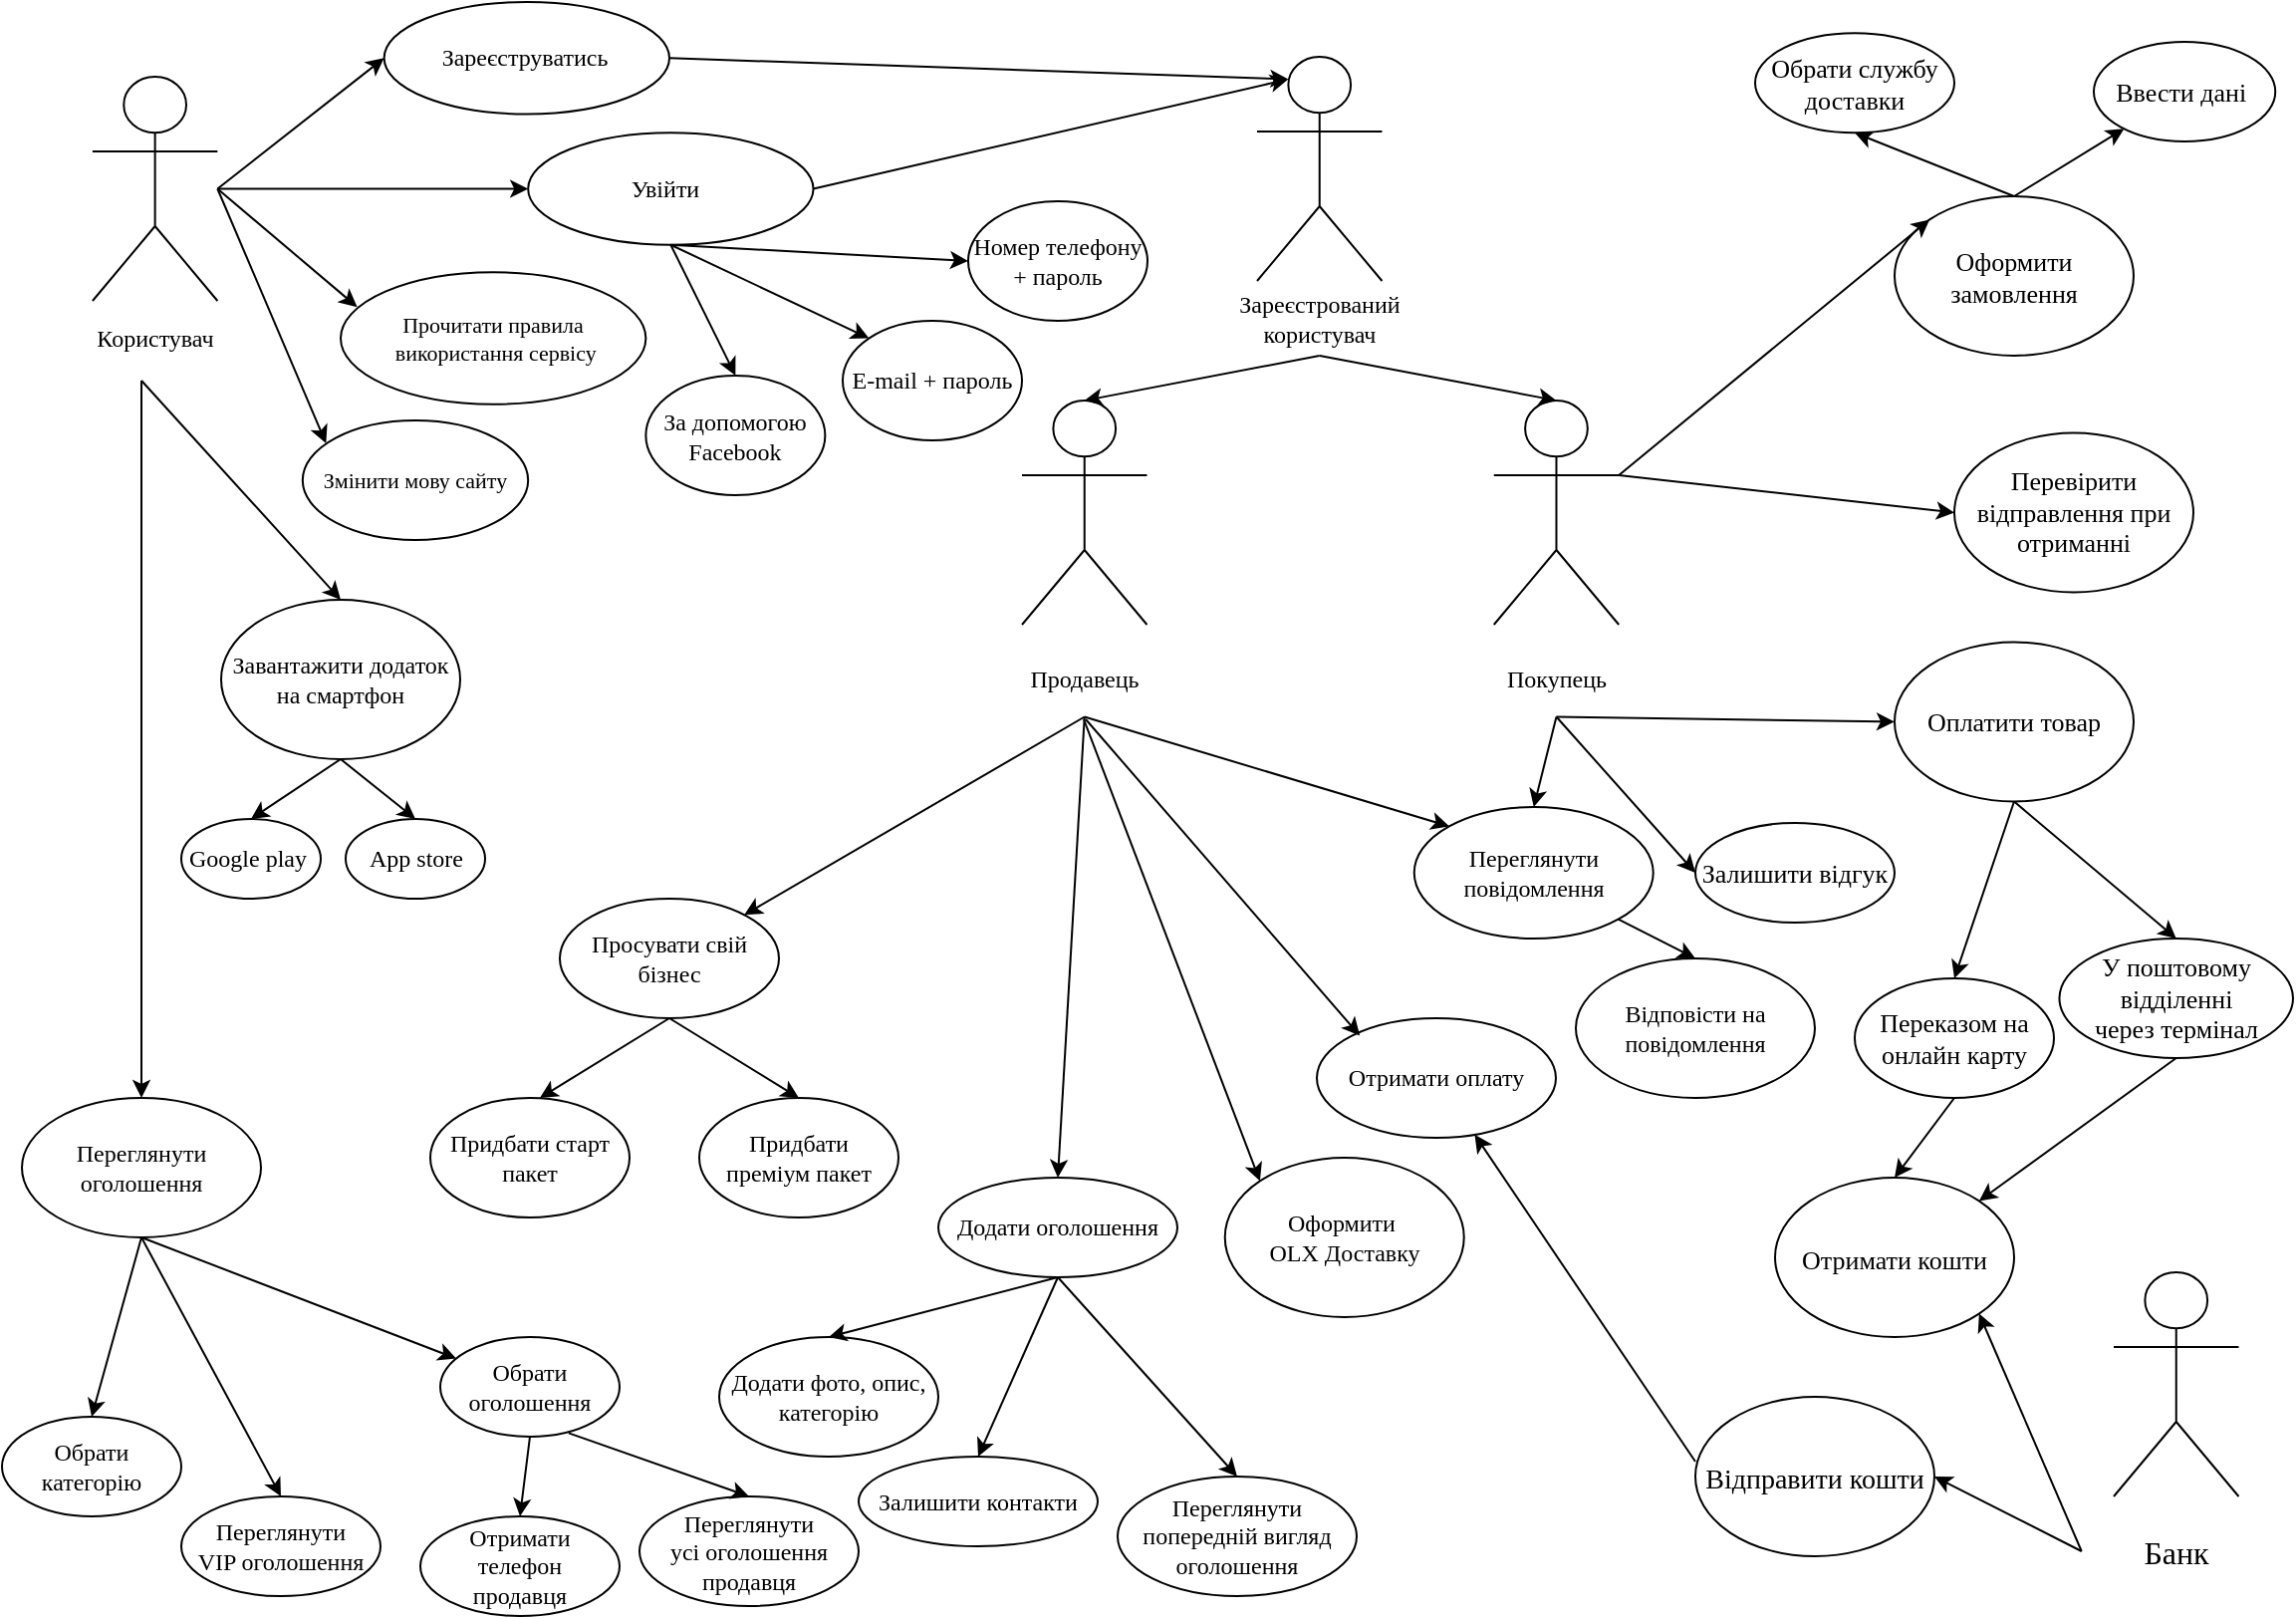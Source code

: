<mxfile version="16.6.2" type="github">
  <diagram id="KUtuMzKKB8uBewpMS05B" name="Page-1">
    <mxGraphModel dx="1695" dy="895" grid="1" gridSize="10" guides="1" tooltips="1" connect="1" arrows="1" fold="1" page="1" pageScale="1" pageWidth="1169" pageHeight="827" math="0" shadow="0">
      <root>
        <mxCell id="0" />
        <mxCell id="1" parent="0" />
        <mxCell id="Q-Hs6A6w5mIqf8H45skU-13" value="" style="ellipse;whiteSpace=wrap;html=1;fontFamily=Helvetica;fontSize=9;fontColor=none;" vertex="1" parent="1">
          <mxGeometry x="274.09" y="75.63" width="143.18" height="56.25" as="geometry" />
        </mxCell>
        <mxCell id="Q-Hs6A6w5mIqf8H45skU-23" value="" style="group" vertex="1" connectable="0" parent="1">
          <mxGeometry x="45" y="10" width="378.18" height="300" as="geometry" />
        </mxCell>
        <mxCell id="Q-Hs6A6w5mIqf8H45skU-6" value="Actor" style="shape=umlActor;verticalLabelPosition=bottom;verticalAlign=top;html=1;outlineConnect=0;fontFamily=Helvetica;overflow=visible;fontColor=none;noLabel=1;" vertex="1" parent="Q-Hs6A6w5mIqf8H45skU-23">
          <mxGeometry x="10.455" y="37.5" width="62.727" height="112.5" as="geometry" />
        </mxCell>
        <mxCell id="Q-Hs6A6w5mIqf8H45skU-8" value="&lt;font style=&quot;font-size: 12px&quot;&gt;Користувач&lt;/font&gt;" style="text;html=1;strokeColor=none;fillColor=none;align=center;verticalAlign=middle;whiteSpace=wrap;rounded=0;fontFamily=Times New Roman;fontColor=none;fontSize=10;" vertex="1" parent="Q-Hs6A6w5mIqf8H45skU-23">
          <mxGeometry y="150" width="83.636" height="37.5" as="geometry" />
        </mxCell>
        <mxCell id="Q-Hs6A6w5mIqf8H45skU-11" value="" style="ellipse;whiteSpace=wrap;html=1;fontFamily=Helvetica;fontSize=9;fontColor=none;" vertex="1" parent="Q-Hs6A6w5mIqf8H45skU-23">
          <mxGeometry x="156.82" width="143.18" height="56.25" as="geometry" />
        </mxCell>
        <mxCell id="Q-Hs6A6w5mIqf8H45skU-12" value="" style="endArrow=classic;html=1;rounded=0;fontFamily=Helvetica;fontSize=9;fontColor=none;entryX=0;entryY=0.5;entryDx=0;entryDy=0;" edge="1" parent="Q-Hs6A6w5mIqf8H45skU-23" target="Q-Hs6A6w5mIqf8H45skU-13">
          <mxGeometry width="50" height="50" relative="1" as="geometry">
            <mxPoint x="73.182" y="93.75" as="sourcePoint" />
            <mxPoint x="156.818" y="112.5" as="targetPoint" />
          </mxGeometry>
        </mxCell>
        <mxCell id="Q-Hs6A6w5mIqf8H45skU-14" value="" style="endArrow=classic;html=1;rounded=0;fontFamily=Helvetica;fontSize=9;fontColor=none;entryX=0;entryY=0.5;entryDx=0;entryDy=0;" edge="1" parent="Q-Hs6A6w5mIqf8H45skU-23" target="Q-Hs6A6w5mIqf8H45skU-11">
          <mxGeometry width="50" height="50" relative="1" as="geometry">
            <mxPoint x="73.182" y="93.75" as="sourcePoint" />
            <mxPoint x="407.727" y="187.5" as="targetPoint" />
          </mxGeometry>
        </mxCell>
        <mxCell id="Q-Hs6A6w5mIqf8H45skU-15" value="" style="endArrow=classic;html=1;rounded=0;fontFamily=Helvetica;fontSize=9;fontColor=none;entryX=0.054;entryY=0.263;entryDx=0;entryDy=0;entryPerimeter=0;" edge="1" parent="Q-Hs6A6w5mIqf8H45skU-23" target="Q-Hs6A6w5mIqf8H45skU-16">
          <mxGeometry width="50" height="50" relative="1" as="geometry">
            <mxPoint x="73.182" y="93.75" as="sourcePoint" />
            <mxPoint x="156.818" y="150" as="targetPoint" />
          </mxGeometry>
        </mxCell>
        <mxCell id="Q-Hs6A6w5mIqf8H45skU-16" value="" style="ellipse;whiteSpace=wrap;html=1;fontFamily=Helvetica;fontSize=9;fontColor=none;" vertex="1" parent="Q-Hs6A6w5mIqf8H45skU-23">
          <mxGeometry x="135" y="135.63" width="153.18" height="66.25" as="geometry" />
        </mxCell>
        <mxCell id="Q-Hs6A6w5mIqf8H45skU-17" value="Зареєструватись&amp;nbsp;" style="text;html=1;strokeColor=none;fillColor=none;align=center;verticalAlign=middle;whiteSpace=wrap;rounded=0;fontFamily=Times New Roman;fontSize=12;fontColor=none;" vertex="1" parent="Q-Hs6A6w5mIqf8H45skU-23">
          <mxGeometry x="186.596" y="9.375" width="83.636" height="37.5" as="geometry" />
        </mxCell>
        <mxCell id="Q-Hs6A6w5mIqf8H45skU-18" value="&lt;font style=&quot;font-size: 12px&quot;&gt;Увійти&lt;/font&gt;" style="text;html=1;strokeColor=none;fillColor=none;align=center;verticalAlign=middle;whiteSpace=wrap;rounded=0;fontFamily=Times New Roman;fontSize=9;fontColor=none;" vertex="1" parent="Q-Hs6A6w5mIqf8H45skU-23">
          <mxGeometry x="256.136" y="75" width="83.636" height="37.5" as="geometry" />
        </mxCell>
        <mxCell id="Q-Hs6A6w5mIqf8H45skU-19" value="&lt;font style=&quot;font-size: 11px&quot;&gt;Прочитати правила&lt;br&gt;&amp;nbsp;використання сервісу&lt;/font&gt;" style="text;html=1;strokeColor=none;fillColor=none;align=center;verticalAlign=middle;whiteSpace=wrap;rounded=0;fontFamily=Times New Roman;fontSize=8;fontColor=none;" vertex="1" parent="Q-Hs6A6w5mIqf8H45skU-23">
          <mxGeometry x="127.953" y="150" width="167.273" height="37.5" as="geometry" />
        </mxCell>
        <mxCell id="Q-Hs6A6w5mIqf8H45skU-20" value="" style="endArrow=classic;html=1;rounded=0;fontFamily=Helvetica;fontSize=9;fontColor=none;entryX=0.104;entryY=0.192;entryDx=0;entryDy=0;entryPerimeter=0;" edge="1" parent="Q-Hs6A6w5mIqf8H45skU-23" target="Q-Hs6A6w5mIqf8H45skU-21">
          <mxGeometry width="50" height="50" relative="1" as="geometry">
            <mxPoint x="73.182" y="93.75" as="sourcePoint" />
            <mxPoint x="156.818" y="253.125" as="targetPoint" />
          </mxGeometry>
        </mxCell>
        <mxCell id="Q-Hs6A6w5mIqf8H45skU-21" value="" style="ellipse;whiteSpace=wrap;html=1;fontFamily=Helvetica;fontSize=9;fontColor=none;" vertex="1" parent="Q-Hs6A6w5mIqf8H45skU-23">
          <mxGeometry x="115.91" y="210" width="113.18" height="60" as="geometry" />
        </mxCell>
        <mxCell id="Q-Hs6A6w5mIqf8H45skU-22" value="&lt;font style=&quot;font-size: 11px&quot;&gt;Змінити мову сайту&lt;/font&gt;" style="text;html=1;strokeColor=none;fillColor=none;align=center;verticalAlign=middle;whiteSpace=wrap;rounded=0;fontFamily=Times New Roman;fontSize=9;fontColor=none;" vertex="1" parent="Q-Hs6A6w5mIqf8H45skU-23">
          <mxGeometry x="88.863" y="221.25" width="167.273" height="37.5" as="geometry" />
        </mxCell>
        <mxCell id="Q-Hs6A6w5mIqf8H45skU-65" value="За допомогою&lt;br&gt;Facebook" style="ellipse;whiteSpace=wrap;html=1;fontFamily=Times New Roman;fontSize=12;fontColor=none;" vertex="1" parent="Q-Hs6A6w5mIqf8H45skU-23">
          <mxGeometry x="288.18" y="187.5" width="90" height="60" as="geometry" />
        </mxCell>
        <mxCell id="Q-Hs6A6w5mIqf8H45skU-26" value="Завантажити додаток на смартфон" style="ellipse;whiteSpace=wrap;html=1;fontFamily=Times New Roman;fontSize=12;fontColor=none;" vertex="1" parent="1">
          <mxGeometry x="120" y="310" width="120" height="80" as="geometry" />
        </mxCell>
        <mxCell id="Q-Hs6A6w5mIqf8H45skU-27" value="" style="ellipse;whiteSpace=wrap;html=1;fontFamily=Times New Roman;fontSize=12;fontColor=none;" vertex="1" parent="1">
          <mxGeometry x="20" y="560" width="120" height="70" as="geometry" />
        </mxCell>
        <mxCell id="Q-Hs6A6w5mIqf8H45skU-28" value="Переглянути оголошення" style="text;html=1;strokeColor=none;fillColor=none;align=center;verticalAlign=middle;whiteSpace=wrap;rounded=0;fontFamily=Times New Roman;fontSize=12;fontColor=none;" vertex="1" parent="1">
          <mxGeometry x="50" y="580" width="60" height="30" as="geometry" />
        </mxCell>
        <mxCell id="Q-Hs6A6w5mIqf8H45skU-29" value="Обрати категорію" style="ellipse;whiteSpace=wrap;html=1;fontFamily=Times New Roman;fontSize=12;fontColor=none;" vertex="1" parent="1">
          <mxGeometry x="10" y="720" width="90" height="50" as="geometry" />
        </mxCell>
        <mxCell id="Q-Hs6A6w5mIqf8H45skU-30" value="Переглянути&lt;br&gt;VIP оголошення" style="ellipse;whiteSpace=wrap;html=1;fontFamily=Times New Roman;fontSize=12;fontColor=none;" vertex="1" parent="1">
          <mxGeometry x="100" y="760" width="100" height="50" as="geometry" />
        </mxCell>
        <mxCell id="Q-Hs6A6w5mIqf8H45skU-31" value="" style="endArrow=classic;html=1;rounded=0;fontFamily=Times New Roman;fontSize=12;fontColor=none;exitX=0.5;exitY=1;exitDx=0;exitDy=0;entryX=0.5;entryY=0;entryDx=0;entryDy=0;" edge="1" parent="1" source="Q-Hs6A6w5mIqf8H45skU-27" target="Q-Hs6A6w5mIqf8H45skU-29">
          <mxGeometry width="50" height="50" relative="1" as="geometry">
            <mxPoint x="60" y="600" as="sourcePoint" />
            <mxPoint x="110" y="550" as="targetPoint" />
          </mxGeometry>
        </mxCell>
        <mxCell id="Q-Hs6A6w5mIqf8H45skU-32" value="" style="endArrow=classic;html=1;rounded=0;fontFamily=Times New Roman;fontSize=12;fontColor=none;exitX=0.5;exitY=1;exitDx=0;exitDy=0;entryX=0.5;entryY=0;entryDx=0;entryDy=0;" edge="1" parent="1" source="Q-Hs6A6w5mIqf8H45skU-27" target="Q-Hs6A6w5mIqf8H45skU-30">
          <mxGeometry width="50" height="50" relative="1" as="geometry">
            <mxPoint x="60" y="600" as="sourcePoint" />
            <mxPoint x="110" y="550" as="targetPoint" />
          </mxGeometry>
        </mxCell>
        <mxCell id="Q-Hs6A6w5mIqf8H45skU-33" value="" style="endArrow=classic;html=1;rounded=0;fontFamily=Times New Roman;fontSize=12;fontColor=none;" edge="1" parent="1" target="Q-Hs6A6w5mIqf8H45skU-27">
          <mxGeometry width="50" height="50" relative="1" as="geometry">
            <mxPoint x="80" y="200" as="sourcePoint" />
            <mxPoint x="290" y="310" as="targetPoint" />
          </mxGeometry>
        </mxCell>
        <mxCell id="Q-Hs6A6w5mIqf8H45skU-34" value="" style="endArrow=classic;html=1;rounded=0;fontFamily=Times New Roman;fontSize=12;fontColor=none;entryX=0.5;entryY=0;entryDx=0;entryDy=0;" edge="1" parent="1" target="Q-Hs6A6w5mIqf8H45skU-26">
          <mxGeometry width="50" height="50" relative="1" as="geometry">
            <mxPoint x="80" y="200" as="sourcePoint" />
            <mxPoint x="290" y="360" as="targetPoint" />
          </mxGeometry>
        </mxCell>
        <mxCell id="Q-Hs6A6w5mIqf8H45skU-35" value="Google play&amp;nbsp;" style="ellipse;whiteSpace=wrap;html=1;fontFamily=Times New Roman;fontSize=12;fontColor=none;" vertex="1" parent="1">
          <mxGeometry x="100" y="420" width="70" height="40" as="geometry" />
        </mxCell>
        <mxCell id="Q-Hs6A6w5mIqf8H45skU-36" value="App store" style="ellipse;whiteSpace=wrap;html=1;fontFamily=Times New Roman;fontSize=12;fontColor=none;" vertex="1" parent="1">
          <mxGeometry x="182.5" y="420" width="70" height="40" as="geometry" />
        </mxCell>
        <mxCell id="Q-Hs6A6w5mIqf8H45skU-37" value="" style="endArrow=classic;html=1;rounded=0;fontFamily=Times New Roman;fontSize=12;fontColor=none;exitX=0.5;exitY=1;exitDx=0;exitDy=0;entryX=0.5;entryY=0;entryDx=0;entryDy=0;" edge="1" parent="1" source="Q-Hs6A6w5mIqf8H45skU-26" target="Q-Hs6A6w5mIqf8H45skU-35">
          <mxGeometry width="50" height="50" relative="1" as="geometry">
            <mxPoint x="240" y="480" as="sourcePoint" />
            <mxPoint x="290" y="430" as="targetPoint" />
          </mxGeometry>
        </mxCell>
        <mxCell id="Q-Hs6A6w5mIqf8H45skU-38" value="" style="endArrow=classic;html=1;rounded=0;fontFamily=Times New Roman;fontSize=12;fontColor=none;entryX=0.5;entryY=0;entryDx=0;entryDy=0;" edge="1" parent="1" target="Q-Hs6A6w5mIqf8H45skU-36">
          <mxGeometry width="50" height="50" relative="1" as="geometry">
            <mxPoint x="180" y="390" as="sourcePoint" />
            <mxPoint x="145.0" y="430.0" as="targetPoint" />
          </mxGeometry>
        </mxCell>
        <mxCell id="Q-Hs6A6w5mIqf8H45skU-39" value="Обрати оголошення" style="ellipse;whiteSpace=wrap;html=1;fontFamily=Times New Roman;fontSize=12;fontColor=none;" vertex="1" parent="1">
          <mxGeometry x="230" y="680" width="90" height="50" as="geometry" />
        </mxCell>
        <mxCell id="Q-Hs6A6w5mIqf8H45skU-40" value="" style="endArrow=classic;html=1;rounded=0;fontFamily=Times New Roman;fontSize=12;fontColor=none;" edge="1" parent="1" target="Q-Hs6A6w5mIqf8H45skU-39">
          <mxGeometry width="50" height="50" relative="1" as="geometry">
            <mxPoint x="80" y="630" as="sourcePoint" />
            <mxPoint x="65.0" y="730" as="targetPoint" />
          </mxGeometry>
        </mxCell>
        <mxCell id="Q-Hs6A6w5mIqf8H45skU-41" value="Отримати &lt;br&gt;телефон&lt;br&gt;продавця" style="ellipse;whiteSpace=wrap;html=1;fontFamily=Times New Roman;fontSize=12;fontColor=none;" vertex="1" parent="1">
          <mxGeometry x="220" y="770" width="100" height="50" as="geometry" />
        </mxCell>
        <mxCell id="Q-Hs6A6w5mIqf8H45skU-42" value="" style="endArrow=classic;html=1;rounded=0;fontFamily=Times New Roman;fontSize=12;fontColor=none;exitX=0.5;exitY=1;exitDx=0;exitDy=0;entryX=0.5;entryY=0;entryDx=0;entryDy=0;" edge="1" parent="1" source="Q-Hs6A6w5mIqf8H45skU-39" target="Q-Hs6A6w5mIqf8H45skU-41">
          <mxGeometry width="50" height="50" relative="1" as="geometry">
            <mxPoint x="240" y="760" as="sourcePoint" />
            <mxPoint x="260" y="780" as="targetPoint" />
          </mxGeometry>
        </mxCell>
        <mxCell id="Q-Hs6A6w5mIqf8H45skU-43" value="Переглянути &lt;br&gt;усі оголошення продавця" style="ellipse;whiteSpace=wrap;html=1;fontFamily=Times New Roman;fontSize=12;fontColor=none;" vertex="1" parent="1">
          <mxGeometry x="330" y="760" width="110" height="55" as="geometry" />
        </mxCell>
        <mxCell id="Q-Hs6A6w5mIqf8H45skU-44" value="" style="endArrow=classic;html=1;rounded=0;fontFamily=Times New Roman;fontSize=12;fontColor=none;exitX=0.716;exitY=0.964;exitDx=0;exitDy=0;entryX=0.5;entryY=0;entryDx=0;entryDy=0;exitPerimeter=0;" edge="1" parent="1" source="Q-Hs6A6w5mIqf8H45skU-39" target="Q-Hs6A6w5mIqf8H45skU-43">
          <mxGeometry width="50" height="50" relative="1" as="geometry">
            <mxPoint x="275.0" y="740" as="sourcePoint" />
            <mxPoint x="260.0" y="780" as="targetPoint" />
          </mxGeometry>
        </mxCell>
        <mxCell id="Q-Hs6A6w5mIqf8H45skU-45" value="" style="endArrow=classic;html=1;rounded=0;fontFamily=Times New Roman;fontSize=14;fontColor=none;exitX=1;exitY=0.5;exitDx=0;exitDy=0;entryX=0.25;entryY=0.1;entryDx=0;entryDy=0;entryPerimeter=0;" edge="1" parent="1" source="Q-Hs6A6w5mIqf8H45skU-11" target="Q-Hs6A6w5mIqf8H45skU-49">
          <mxGeometry width="50" height="50" relative="1" as="geometry">
            <mxPoint x="290" y="160" as="sourcePoint" />
            <mxPoint x="600" y="40" as="targetPoint" />
          </mxGeometry>
        </mxCell>
        <mxCell id="Q-Hs6A6w5mIqf8H45skU-46" value="" style="endArrow=classic;html=1;rounded=0;fontFamily=Times New Roman;fontSize=14;fontColor=none;exitX=1;exitY=0.5;exitDx=0;exitDy=0;entryX=0.25;entryY=0.1;entryDx=0;entryDy=0;entryPerimeter=0;" edge="1" parent="1" source="Q-Hs6A6w5mIqf8H45skU-13" target="Q-Hs6A6w5mIqf8H45skU-49">
          <mxGeometry width="50" height="50" relative="1" as="geometry">
            <mxPoint x="290" y="160" as="sourcePoint" />
            <mxPoint x="600" y="40" as="targetPoint" />
          </mxGeometry>
        </mxCell>
        <mxCell id="Q-Hs6A6w5mIqf8H45skU-49" value="Actor" style="shape=umlActor;verticalLabelPosition=bottom;verticalAlign=top;html=1;outlineConnect=0;fontFamily=Helvetica;overflow=visible;fontColor=none;noLabel=1;" vertex="1" parent="1">
          <mxGeometry x="640.005" y="37.5" width="62.727" height="112.5" as="geometry" />
        </mxCell>
        <mxCell id="Q-Hs6A6w5mIqf8H45skU-50" value="&lt;font style=&quot;font-size: 12px&quot;&gt;Зареєстрований&lt;br&gt;користувач&lt;/font&gt;" style="text;html=1;strokeColor=none;fillColor=none;align=center;verticalAlign=middle;whiteSpace=wrap;rounded=0;fontFamily=Times New Roman;fontColor=none;fontSize=10;" vertex="1" parent="1">
          <mxGeometry x="623.87" y="150" width="95" height="37.5" as="geometry" />
        </mxCell>
        <mxCell id="Q-Hs6A6w5mIqf8H45skU-51" value="Actor" style="shape=umlActor;verticalLabelPosition=bottom;verticalAlign=top;html=1;outlineConnect=0;fontFamily=Helvetica;overflow=visible;fontColor=none;noLabel=1;" vertex="1" parent="1">
          <mxGeometry x="522.005" y="210" width="62.727" height="112.5" as="geometry" />
        </mxCell>
        <mxCell id="Q-Hs6A6w5mIqf8H45skU-52" value="Actor" style="shape=umlActor;verticalLabelPosition=bottom;verticalAlign=top;html=1;outlineConnect=0;fontFamily=Helvetica;overflow=visible;fontColor=none;noLabel=1;" vertex="1" parent="1">
          <mxGeometry x="758.875" y="210" width="62.727" height="112.5" as="geometry" />
        </mxCell>
        <mxCell id="Q-Hs6A6w5mIqf8H45skU-53" value="&lt;span style=&quot;font-size: 12px;&quot;&gt;Продавець&lt;/span&gt;" style="text;html=1;strokeColor=none;fillColor=none;align=center;verticalAlign=middle;whiteSpace=wrap;rounded=0;fontFamily=Times New Roman;fontColor=none;fontSize=12;" vertex="1" parent="1">
          <mxGeometry x="505.87" y="331.25" width="95" height="37.5" as="geometry" />
        </mxCell>
        <mxCell id="Q-Hs6A6w5mIqf8H45skU-54" value="&lt;span style=&quot;font-size: 12px&quot;&gt;Покупець&lt;/span&gt;" style="text;html=1;strokeColor=none;fillColor=none;align=center;verticalAlign=middle;whiteSpace=wrap;rounded=0;fontFamily=Times New Roman;fontColor=none;fontSize=12;" vertex="1" parent="1">
          <mxGeometry x="742.74" y="331.25" width="95" height="37.5" as="geometry" />
        </mxCell>
        <mxCell id="Q-Hs6A6w5mIqf8H45skU-55" value="" style="endArrow=classic;html=1;rounded=0;fontFamily=Times New Roman;fontSize=12;fontColor=none;exitX=0.5;exitY=1;exitDx=0;exitDy=0;entryX=0.5;entryY=0;entryDx=0;entryDy=0;entryPerimeter=0;" edge="1" parent="1" source="Q-Hs6A6w5mIqf8H45skU-50" target="Q-Hs6A6w5mIqf8H45skU-51">
          <mxGeometry width="50" height="50" relative="1" as="geometry">
            <mxPoint x="530" y="300" as="sourcePoint" />
            <mxPoint x="580" y="250" as="targetPoint" />
          </mxGeometry>
        </mxCell>
        <mxCell id="Q-Hs6A6w5mIqf8H45skU-56" value="" style="endArrow=classic;html=1;rounded=0;fontFamily=Times New Roman;fontSize=12;fontColor=none;exitX=0.5;exitY=1;exitDx=0;exitDy=0;entryX=0.5;entryY=0;entryDx=0;entryDy=0;entryPerimeter=0;" edge="1" parent="1" source="Q-Hs6A6w5mIqf8H45skU-50" target="Q-Hs6A6w5mIqf8H45skU-52">
          <mxGeometry width="50" height="50" relative="1" as="geometry">
            <mxPoint x="530" y="300" as="sourcePoint" />
            <mxPoint x="580" y="250" as="targetPoint" />
          </mxGeometry>
        </mxCell>
        <mxCell id="Q-Hs6A6w5mIqf8H45skU-57" value="" style="endArrow=classic;html=1;rounded=0;fontFamily=Times New Roman;fontSize=12;fontColor=none;exitX=0.5;exitY=1;exitDx=0;exitDy=0;" edge="1" parent="1" source="Q-Hs6A6w5mIqf8H45skU-53" target="Q-Hs6A6w5mIqf8H45skU-58">
          <mxGeometry width="50" height="50" relative="1" as="geometry">
            <mxPoint x="340" y="510" as="sourcePoint" />
            <mxPoint x="390" y="460" as="targetPoint" />
          </mxGeometry>
        </mxCell>
        <mxCell id="Q-Hs6A6w5mIqf8H45skU-58" value="Просувати свій бізнес" style="ellipse;whiteSpace=wrap;html=1;fontFamily=Times New Roman;fontSize=12;fontColor=none;" vertex="1" parent="1">
          <mxGeometry x="290" y="460" width="110" height="60" as="geometry" />
        </mxCell>
        <mxCell id="Q-Hs6A6w5mIqf8H45skU-59" value="" style="endArrow=classic;html=1;rounded=0;fontFamily=Times New Roman;fontSize=12;fontColor=none;exitX=0.5;exitY=1;exitDx=0;exitDy=0;" edge="1" parent="1" source="Q-Hs6A6w5mIqf8H45skU-58">
          <mxGeometry width="50" height="50" relative="1" as="geometry">
            <mxPoint x="563.37" y="378.75" as="sourcePoint" />
            <mxPoint x="280" y="560" as="targetPoint" />
          </mxGeometry>
        </mxCell>
        <mxCell id="Q-Hs6A6w5mIqf8H45skU-60" value="Придбати старт пакет" style="ellipse;whiteSpace=wrap;html=1;fontFamily=Times New Roman;fontSize=12;fontColor=none;" vertex="1" parent="1">
          <mxGeometry x="225" y="560" width="100" height="60" as="geometry" />
        </mxCell>
        <mxCell id="Q-Hs6A6w5mIqf8H45skU-61" value="Придбати &lt;br&gt;преміум пакет" style="ellipse;whiteSpace=wrap;html=1;fontFamily=Times New Roman;fontSize=12;fontColor=none;" vertex="1" parent="1">
          <mxGeometry x="360" y="560" width="100" height="60" as="geometry" />
        </mxCell>
        <mxCell id="Q-Hs6A6w5mIqf8H45skU-62" value="" style="endArrow=classic;html=1;rounded=0;fontFamily=Times New Roman;fontSize=12;fontColor=none;exitX=0.5;exitY=1;exitDx=0;exitDy=0;entryX=0.5;entryY=0;entryDx=0;entryDy=0;" edge="1" parent="1" source="Q-Hs6A6w5mIqf8H45skU-58" target="Q-Hs6A6w5mIqf8H45skU-61">
          <mxGeometry width="50" height="50" relative="1" as="geometry">
            <mxPoint x="355" y="530" as="sourcePoint" />
            <mxPoint x="290" y="570" as="targetPoint" />
          </mxGeometry>
        </mxCell>
        <mxCell id="Q-Hs6A6w5mIqf8H45skU-63" value="Номер телефону + пароль" style="ellipse;whiteSpace=wrap;html=1;fontFamily=Times New Roman;fontSize=12;fontColor=none;" vertex="1" parent="1">
          <mxGeometry x="495" y="110" width="90" height="60" as="geometry" />
        </mxCell>
        <mxCell id="Q-Hs6A6w5mIqf8H45skU-64" value="E-mail + пароль" style="ellipse;whiteSpace=wrap;html=1;fontFamily=Times New Roman;fontSize=12;fontColor=none;" vertex="1" parent="1">
          <mxGeometry x="432" y="170" width="90" height="60" as="geometry" />
        </mxCell>
        <mxCell id="Q-Hs6A6w5mIqf8H45skU-66" value="" style="endArrow=classic;html=1;rounded=0;fontFamily=Times New Roman;fontSize=12;fontColor=none;exitX=0.5;exitY=1;exitDx=0;exitDy=0;entryX=0.5;entryY=0;entryDx=0;entryDy=0;" edge="1" parent="1" source="Q-Hs6A6w5mIqf8H45skU-13" target="Q-Hs6A6w5mIqf8H45skU-65">
          <mxGeometry width="50" height="50" relative="1" as="geometry">
            <mxPoint x="470" y="200" as="sourcePoint" />
            <mxPoint x="520" y="150" as="targetPoint" />
          </mxGeometry>
        </mxCell>
        <mxCell id="Q-Hs6A6w5mIqf8H45skU-67" value="" style="endArrow=classic;html=1;rounded=0;fontFamily=Times New Roman;fontSize=12;fontColor=none;exitX=0.5;exitY=1;exitDx=0;exitDy=0;entryX=0;entryY=0;entryDx=0;entryDy=0;" edge="1" parent="1" source="Q-Hs6A6w5mIqf8H45skU-13" target="Q-Hs6A6w5mIqf8H45skU-64">
          <mxGeometry width="50" height="50" relative="1" as="geometry">
            <mxPoint x="470" y="200" as="sourcePoint" />
            <mxPoint x="520" y="150" as="targetPoint" />
          </mxGeometry>
        </mxCell>
        <mxCell id="Q-Hs6A6w5mIqf8H45skU-68" value="" style="endArrow=classic;html=1;rounded=0;fontFamily=Times New Roman;fontSize=12;fontColor=none;exitX=0.5;exitY=1;exitDx=0;exitDy=0;entryX=0;entryY=0.5;entryDx=0;entryDy=0;" edge="1" parent="1" source="Q-Hs6A6w5mIqf8H45skU-13" target="Q-Hs6A6w5mIqf8H45skU-63">
          <mxGeometry width="50" height="50" relative="1" as="geometry">
            <mxPoint x="470" y="200" as="sourcePoint" />
            <mxPoint x="520" y="150" as="targetPoint" />
          </mxGeometry>
        </mxCell>
        <mxCell id="Q-Hs6A6w5mIqf8H45skU-69" value="" style="endArrow=classic;html=1;rounded=0;fontFamily=Times New Roman;fontSize=12;fontColor=none;exitX=0.5;exitY=1;exitDx=0;exitDy=0;entryX=0.5;entryY=0;entryDx=0;entryDy=0;" edge="1" parent="1" source="Q-Hs6A6w5mIqf8H45skU-53" target="Q-Hs6A6w5mIqf8H45skU-70">
          <mxGeometry width="50" height="50" relative="1" as="geometry">
            <mxPoint x="650" y="490" as="sourcePoint" />
            <mxPoint x="540" y="600" as="targetPoint" />
          </mxGeometry>
        </mxCell>
        <mxCell id="Q-Hs6A6w5mIqf8H45skU-70" value="Додати оголошення" style="ellipse;whiteSpace=wrap;html=1;fontFamily=Times New Roman;fontSize=12;fontColor=none;" vertex="1" parent="1">
          <mxGeometry x="480" y="600" width="120" height="50" as="geometry" />
        </mxCell>
        <mxCell id="Q-Hs6A6w5mIqf8H45skU-71" value="Додати фото, опис, категорію" style="ellipse;whiteSpace=wrap;html=1;fontFamily=Times New Roman;fontSize=12;fontColor=none;" vertex="1" parent="1">
          <mxGeometry x="370" y="680" width="110" height="60" as="geometry" />
        </mxCell>
        <mxCell id="Q-Hs6A6w5mIqf8H45skU-72" value="" style="endArrow=classic;html=1;rounded=0;fontFamily=Times New Roman;fontSize=12;fontColor=none;exitX=0.5;exitY=1;exitDx=0;exitDy=0;entryX=0.5;entryY=0;entryDx=0;entryDy=0;" edge="1" parent="1" source="Q-Hs6A6w5mIqf8H45skU-70" target="Q-Hs6A6w5mIqf8H45skU-71">
          <mxGeometry width="50" height="50" relative="1" as="geometry">
            <mxPoint x="530" y="770" as="sourcePoint" />
            <mxPoint x="580" y="720" as="targetPoint" />
          </mxGeometry>
        </mxCell>
        <mxCell id="Q-Hs6A6w5mIqf8H45skU-73" value="Залишити контакти" style="ellipse;whiteSpace=wrap;html=1;fontFamily=Times New Roman;fontSize=12;fontColor=none;" vertex="1" parent="1">
          <mxGeometry x="440" y="740" width="120" height="45" as="geometry" />
        </mxCell>
        <mxCell id="Q-Hs6A6w5mIqf8H45skU-74" value="" style="endArrow=classic;html=1;rounded=0;fontFamily=Times New Roman;fontSize=12;fontColor=none;exitX=0.5;exitY=1;exitDx=0;exitDy=0;entryX=0.5;entryY=0;entryDx=0;entryDy=0;" edge="1" parent="1" source="Q-Hs6A6w5mIqf8H45skU-70" target="Q-Hs6A6w5mIqf8H45skU-73">
          <mxGeometry width="50" height="50" relative="1" as="geometry">
            <mxPoint x="530" y="700" as="sourcePoint" />
            <mxPoint x="580" y="650" as="targetPoint" />
          </mxGeometry>
        </mxCell>
        <mxCell id="Q-Hs6A6w5mIqf8H45skU-75" value="Переглянути попередній вигляд оголошення" style="ellipse;whiteSpace=wrap;html=1;fontFamily=Times New Roman;fontSize=12;fontColor=none;" vertex="1" parent="1">
          <mxGeometry x="570" y="750" width="120" height="60" as="geometry" />
        </mxCell>
        <mxCell id="Q-Hs6A6w5mIqf8H45skU-76" value="" style="endArrow=classic;html=1;rounded=0;fontFamily=Times New Roman;fontSize=12;fontColor=none;entryX=0.5;entryY=0;entryDx=0;entryDy=0;" edge="1" parent="1" target="Q-Hs6A6w5mIqf8H45skU-75">
          <mxGeometry width="50" height="50" relative="1" as="geometry">
            <mxPoint x="540" y="650" as="sourcePoint" />
            <mxPoint x="580" y="630" as="targetPoint" />
          </mxGeometry>
        </mxCell>
        <mxCell id="Q-Hs6A6w5mIqf8H45skU-77" value="Переглянути повідомлення" style="ellipse;whiteSpace=wrap;html=1;fontFamily=Times New Roman;fontSize=12;fontColor=none;" vertex="1" parent="1">
          <mxGeometry x="718.87" y="414" width="120" height="66" as="geometry" />
        </mxCell>
        <mxCell id="Q-Hs6A6w5mIqf8H45skU-78" value="" style="endArrow=classic;html=1;rounded=0;fontFamily=Times New Roman;fontSize=12;fontColor=none;exitX=0.5;exitY=1;exitDx=0;exitDy=0;entryX=0;entryY=0;entryDx=0;entryDy=0;" edge="1" parent="1" source="Q-Hs6A6w5mIqf8H45skU-53" target="Q-Hs6A6w5mIqf8H45skU-77">
          <mxGeometry width="50" height="50" relative="1" as="geometry">
            <mxPoint x="800" y="530" as="sourcePoint" />
            <mxPoint x="850" y="480" as="targetPoint" />
          </mxGeometry>
        </mxCell>
        <mxCell id="Q-Hs6A6w5mIqf8H45skU-79" value="" style="endArrow=classic;html=1;rounded=0;fontFamily=Times New Roman;fontSize=12;fontColor=none;exitX=0.5;exitY=1;exitDx=0;exitDy=0;entryX=0.5;entryY=0;entryDx=0;entryDy=0;" edge="1" parent="1" source="Q-Hs6A6w5mIqf8H45skU-54" target="Q-Hs6A6w5mIqf8H45skU-77">
          <mxGeometry width="50" height="50" relative="1" as="geometry">
            <mxPoint x="800" y="530" as="sourcePoint" />
            <mxPoint x="850" y="480" as="targetPoint" />
          </mxGeometry>
        </mxCell>
        <mxCell id="Q-Hs6A6w5mIqf8H45skU-80" value="Відповісти на повідомлення" style="ellipse;whiteSpace=wrap;html=1;fontFamily=Times New Roman;fontSize=12;fontColor=none;" vertex="1" parent="1">
          <mxGeometry x="800" y="490" width="120" height="70" as="geometry" />
        </mxCell>
        <mxCell id="Q-Hs6A6w5mIqf8H45skU-81" value="" style="endArrow=classic;html=1;rounded=0;fontFamily=Times New Roman;fontSize=12;fontColor=none;exitX=1;exitY=1;exitDx=0;exitDy=0;entryX=0.5;entryY=0;entryDx=0;entryDy=0;" edge="1" parent="1" source="Q-Hs6A6w5mIqf8H45skU-77" target="Q-Hs6A6w5mIqf8H45skU-80">
          <mxGeometry width="50" height="50" relative="1" as="geometry">
            <mxPoint x="800" y="600" as="sourcePoint" />
            <mxPoint x="850" y="550" as="targetPoint" />
          </mxGeometry>
        </mxCell>
        <mxCell id="Q-Hs6A6w5mIqf8H45skU-83" value="Отримати оплату" style="ellipse;whiteSpace=wrap;html=1;fontFamily=Times New Roman;fontSize=12;fontColor=none;" vertex="1" parent="1">
          <mxGeometry x="670" y="520" width="120" height="60" as="geometry" />
        </mxCell>
        <mxCell id="Q-Hs6A6w5mIqf8H45skU-84" value="Оформити&amp;nbsp;&lt;br&gt;&lt;span style=&quot;background-color: rgb(255 , 255 , 255)&quot;&gt;&lt;font style=&quot;font-size: 12px&quot;&gt;OLX Доставку&lt;/font&gt;&lt;/span&gt;" style="ellipse;whiteSpace=wrap;html=1;fontFamily=Times New Roman;fontSize=12;fontColor=none;" vertex="1" parent="1">
          <mxGeometry x="623.87" y="590" width="120" height="80" as="geometry" />
        </mxCell>
        <mxCell id="Q-Hs6A6w5mIqf8H45skU-85" value="" style="endArrow=classic;html=1;rounded=0;fontFamily=Times New Roman;fontSize=12;fontColor=#000000;entryX=0;entryY=0;entryDx=0;entryDy=0;" edge="1" parent="1" target="Q-Hs6A6w5mIqf8H45skU-84">
          <mxGeometry width="50" height="50" relative="1" as="geometry">
            <mxPoint x="553" y="370" as="sourcePoint" />
            <mxPoint x="850" y="610" as="targetPoint" />
          </mxGeometry>
        </mxCell>
        <mxCell id="Q-Hs6A6w5mIqf8H45skU-86" value="" style="endArrow=classic;html=1;rounded=0;fontFamily=Times New Roman;fontSize=12;fontColor=#000000;entryX=0;entryY=0;entryDx=0;entryDy=0;" edge="1" parent="1">
          <mxGeometry width="50" height="50" relative="1" as="geometry">
            <mxPoint x="554" y="370" as="sourcePoint" />
            <mxPoint x="691.574" y="528.787" as="targetPoint" />
          </mxGeometry>
        </mxCell>
        <mxCell id="Q-Hs6A6w5mIqf8H45skU-88" value="Actor" style="shape=umlActor;verticalLabelPosition=bottom;verticalAlign=top;html=1;outlineConnect=0;fontFamily=Helvetica;overflow=visible;fontColor=none;noLabel=1;" vertex="1" parent="1">
          <mxGeometry x="1070.005" y="647.5" width="62.727" height="112.5" as="geometry" />
        </mxCell>
        <mxCell id="Q-Hs6A6w5mIqf8H45skU-89" value="&lt;span style=&quot;font-size: 16px&quot;&gt;Банк&lt;/span&gt;" style="text;html=1;strokeColor=none;fillColor=none;align=center;verticalAlign=middle;whiteSpace=wrap;rounded=0;fontFamily=Times New Roman;fontColor=none;fontSize=12;" vertex="1" parent="1">
          <mxGeometry x="1053.87" y="768.75" width="95" height="37.5" as="geometry" />
        </mxCell>
        <mxCell id="Q-Hs6A6w5mIqf8H45skU-90" value="&lt;font style=&quot;font-size: 13px&quot;&gt;Отримати кошти&lt;/font&gt;" style="ellipse;whiteSpace=wrap;html=1;fontFamily=Times New Roman;fontSize=16;fontColor=#000000;" vertex="1" parent="1">
          <mxGeometry x="900" y="600" width="120" height="80" as="geometry" />
        </mxCell>
        <mxCell id="Q-Hs6A6w5mIqf8H45skU-91" value="&lt;font style=&quot;font-size: 14px&quot;&gt;Відправити кошти&lt;/font&gt;" style="ellipse;whiteSpace=wrap;html=1;fontFamily=Times New Roman;fontSize=16;fontColor=#000000;" vertex="1" parent="1">
          <mxGeometry x="860" y="710" width="120" height="80" as="geometry" />
        </mxCell>
        <mxCell id="Q-Hs6A6w5mIqf8H45skU-92" value="" style="endArrow=classic;html=1;rounded=0;fontFamily=Times New Roman;fontSize=14;fontColor=#000000;exitX=0;exitY=0.406;exitDx=0;exitDy=0;exitPerimeter=0;" edge="1" parent="1" source="Q-Hs6A6w5mIqf8H45skU-91" target="Q-Hs6A6w5mIqf8H45skU-83">
          <mxGeometry width="50" height="50" relative="1" as="geometry">
            <mxPoint x="800" y="720" as="sourcePoint" />
            <mxPoint x="850" y="670" as="targetPoint" />
          </mxGeometry>
        </mxCell>
        <mxCell id="Q-Hs6A6w5mIqf8H45skU-93" value="" style="endArrow=classic;html=1;rounded=0;fontFamily=Times New Roman;fontSize=14;fontColor=#000000;exitX=0;exitY=0.5;exitDx=0;exitDy=0;" edge="1" parent="1" source="Q-Hs6A6w5mIqf8H45skU-89">
          <mxGeometry width="50" height="50" relative="1" as="geometry">
            <mxPoint x="740" y="720" as="sourcePoint" />
            <mxPoint x="980" y="750" as="targetPoint" />
          </mxGeometry>
        </mxCell>
        <mxCell id="Q-Hs6A6w5mIqf8H45skU-94" value="" style="endArrow=classic;html=1;rounded=0;fontFamily=Times New Roman;fontSize=13;fontColor=#000000;exitX=0;exitY=0.5;exitDx=0;exitDy=0;entryX=1;entryY=1;entryDx=0;entryDy=0;" edge="1" parent="1" source="Q-Hs6A6w5mIqf8H45skU-89" target="Q-Hs6A6w5mIqf8H45skU-90">
          <mxGeometry width="50" height="50" relative="1" as="geometry">
            <mxPoint x="740" y="650" as="sourcePoint" />
            <mxPoint x="790" y="600" as="targetPoint" />
          </mxGeometry>
        </mxCell>
        <mxCell id="Q-Hs6A6w5mIqf8H45skU-95" value="" style="endArrow=classic;html=1;rounded=0;fontFamily=Times New Roman;fontSize=13;fontColor=#000000;exitX=1;exitY=0.333;exitDx=0;exitDy=0;exitPerimeter=0;entryX=0;entryY=0.5;entryDx=0;entryDy=0;" edge="1" parent="1" source="Q-Hs6A6w5mIqf8H45skU-52" target="Q-Hs6A6w5mIqf8H45skU-96">
          <mxGeometry width="50" height="50" relative="1" as="geometry">
            <mxPoint x="740" y="510" as="sourcePoint" />
            <mxPoint x="880" y="250" as="targetPoint" />
          </mxGeometry>
        </mxCell>
        <mxCell id="Q-Hs6A6w5mIqf8H45skU-96" value="Перевірити відправлення при отриманні" style="ellipse;whiteSpace=wrap;html=1;fontFamily=Times New Roman;fontSize=13;fontColor=#000000;" vertex="1" parent="1">
          <mxGeometry x="990" y="226.25" width="120" height="80" as="geometry" />
        </mxCell>
        <mxCell id="Q-Hs6A6w5mIqf8H45skU-97" value="Залишити відгук" style="ellipse;whiteSpace=wrap;html=1;fontFamily=Times New Roman;fontSize=13;fontColor=#000000;" vertex="1" parent="1">
          <mxGeometry x="860" y="422" width="100" height="50" as="geometry" />
        </mxCell>
        <mxCell id="Q-Hs6A6w5mIqf8H45skU-98" value="" style="endArrow=classic;html=1;rounded=0;fontFamily=Times New Roman;fontSize=13;fontColor=#000000;exitX=0.5;exitY=1;exitDx=0;exitDy=0;entryX=0;entryY=0.5;entryDx=0;entryDy=0;" edge="1" parent="1" source="Q-Hs6A6w5mIqf8H45skU-54" target="Q-Hs6A6w5mIqf8H45skU-97">
          <mxGeometry width="50" height="50" relative="1" as="geometry">
            <mxPoint x="740" y="490" as="sourcePoint" />
            <mxPoint x="790" y="440" as="targetPoint" />
          </mxGeometry>
        </mxCell>
        <mxCell id="Q-Hs6A6w5mIqf8H45skU-99" value="Оплатити товар" style="ellipse;whiteSpace=wrap;html=1;fontFamily=Times New Roman;fontSize=13;fontColor=#000000;" vertex="1" parent="1">
          <mxGeometry x="960" y="331.25" width="120" height="80" as="geometry" />
        </mxCell>
        <mxCell id="Q-Hs6A6w5mIqf8H45skU-100" value="" style="endArrow=classic;html=1;rounded=0;fontFamily=Times New Roman;fontSize=13;fontColor=#000000;exitX=0.5;exitY=1;exitDx=0;exitDy=0;entryX=0;entryY=0.5;entryDx=0;entryDy=0;" edge="1" parent="1" source="Q-Hs6A6w5mIqf8H45skU-54" target="Q-Hs6A6w5mIqf8H45skU-99">
          <mxGeometry width="50" height="50" relative="1" as="geometry">
            <mxPoint x="740" y="490" as="sourcePoint" />
            <mxPoint x="790" y="440" as="targetPoint" />
          </mxGeometry>
        </mxCell>
        <mxCell id="Q-Hs6A6w5mIqf8H45skU-101" value="" style="endArrow=classic;html=1;rounded=0;fontFamily=Times New Roman;fontSize=13;fontColor=#000000;exitX=0.5;exitY=1;exitDx=0;exitDy=0;entryX=0.5;entryY=0;entryDx=0;entryDy=0;" edge="1" parent="1" source="Q-Hs6A6w5mIqf8H45skU-99" target="Q-Hs6A6w5mIqf8H45skU-102">
          <mxGeometry width="50" height="50" relative="1" as="geometry">
            <mxPoint x="740" y="630" as="sourcePoint" />
            <mxPoint x="960" y="520" as="targetPoint" />
          </mxGeometry>
        </mxCell>
        <mxCell id="Q-Hs6A6w5mIqf8H45skU-102" value="Переказом на онлайн карту" style="ellipse;whiteSpace=wrap;html=1;fontFamily=Times New Roman;fontSize=13;fontColor=#000000;" vertex="1" parent="1">
          <mxGeometry x="940" y="500" width="100" height="60" as="geometry" />
        </mxCell>
        <mxCell id="Q-Hs6A6w5mIqf8H45skU-103" value="" style="endArrow=classic;html=1;rounded=0;fontFamily=Times New Roman;fontSize=13;fontColor=#000000;exitX=0.5;exitY=1;exitDx=0;exitDy=0;entryX=0.5;entryY=0;entryDx=0;entryDy=0;" edge="1" parent="1" source="Q-Hs6A6w5mIqf8H45skU-102" target="Q-Hs6A6w5mIqf8H45skU-90">
          <mxGeometry width="50" height="50" relative="1" as="geometry">
            <mxPoint x="740" y="630" as="sourcePoint" />
            <mxPoint x="790" y="580" as="targetPoint" />
          </mxGeometry>
        </mxCell>
        <mxCell id="Q-Hs6A6w5mIqf8H45skU-104" value="У поштовому відділенні&lt;br&gt;через термінал" style="ellipse;whiteSpace=wrap;html=1;fontFamily=Times New Roman;fontSize=13;fontColor=#000000;" vertex="1" parent="1">
          <mxGeometry x="1042.73" y="480" width="117.27" height="60" as="geometry" />
        </mxCell>
        <mxCell id="Q-Hs6A6w5mIqf8H45skU-105" value="" style="endArrow=classic;html=1;rounded=0;fontFamily=Times New Roman;fontSize=13;fontColor=#000000;entryX=0.5;entryY=0;entryDx=0;entryDy=0;exitX=0.5;exitY=1;exitDx=0;exitDy=0;" edge="1" parent="1" source="Q-Hs6A6w5mIqf8H45skU-99" target="Q-Hs6A6w5mIqf8H45skU-104">
          <mxGeometry width="50" height="50" relative="1" as="geometry">
            <mxPoint x="1040" y="460" as="sourcePoint" />
            <mxPoint x="990" y="560" as="targetPoint" />
          </mxGeometry>
        </mxCell>
        <mxCell id="Q-Hs6A6w5mIqf8H45skU-106" value="" style="endArrow=classic;html=1;rounded=0;fontFamily=Times New Roman;fontSize=13;fontColor=#000000;exitX=0.5;exitY=1;exitDx=0;exitDy=0;entryX=1;entryY=0;entryDx=0;entryDy=0;" edge="1" parent="1" source="Q-Hs6A6w5mIqf8H45skU-104" target="Q-Hs6A6w5mIqf8H45skU-90">
          <mxGeometry width="50" height="50" relative="1" as="geometry">
            <mxPoint x="940" y="610" as="sourcePoint" />
            <mxPoint x="990" y="560" as="targetPoint" />
          </mxGeometry>
        </mxCell>
        <mxCell id="Q-Hs6A6w5mIqf8H45skU-107" value="Оформити замовлення" style="ellipse;whiteSpace=wrap;html=1;fontFamily=Times New Roman;fontSize=13;fontColor=#000000;" vertex="1" parent="1">
          <mxGeometry x="960" y="107.5" width="120" height="80" as="geometry" />
        </mxCell>
        <mxCell id="Q-Hs6A6w5mIqf8H45skU-108" value="" style="endArrow=classic;html=1;rounded=0;fontFamily=Times New Roman;fontSize=13;fontColor=#000000;exitX=1;exitY=0.333;exitDx=0;exitDy=0;exitPerimeter=0;entryX=0;entryY=0;entryDx=0;entryDy=0;" edge="1" parent="1" source="Q-Hs6A6w5mIqf8H45skU-52" target="Q-Hs6A6w5mIqf8H45skU-107">
          <mxGeometry width="50" height="50" relative="1" as="geometry">
            <mxPoint x="910" y="290" as="sourcePoint" />
            <mxPoint x="960" y="240" as="targetPoint" />
          </mxGeometry>
        </mxCell>
        <mxCell id="Q-Hs6A6w5mIqf8H45skU-109" value="" style="endArrow=classic;html=1;rounded=0;fontFamily=Times New Roman;fontSize=13;fontColor=#000000;exitX=0.5;exitY=0;exitDx=0;exitDy=0;entryX=0.5;entryY=1;entryDx=0;entryDy=0;" edge="1" parent="1" source="Q-Hs6A6w5mIqf8H45skU-107" target="Q-Hs6A6w5mIqf8H45skU-112">
          <mxGeometry width="50" height="50" relative="1" as="geometry">
            <mxPoint x="930" y="320" as="sourcePoint" />
            <mxPoint x="1000" y="260" as="targetPoint" />
          </mxGeometry>
        </mxCell>
        <mxCell id="Q-Hs6A6w5mIqf8H45skU-110" value="" style="endArrow=classic;html=1;rounded=0;fontFamily=Times New Roman;fontSize=13;fontColor=#000000;exitX=0.5;exitY=0;exitDx=0;exitDy=0;" edge="1" parent="1" source="Q-Hs6A6w5mIqf8H45skU-107" target="Q-Hs6A6w5mIqf8H45skU-111">
          <mxGeometry width="50" height="50" relative="1" as="geometry">
            <mxPoint x="1070" y="300" as="sourcePoint" />
            <mxPoint x="1100" y="270" as="targetPoint" />
          </mxGeometry>
        </mxCell>
        <mxCell id="Q-Hs6A6w5mIqf8H45skU-111" value="Ввести дані&amp;nbsp;" style="ellipse;whiteSpace=wrap;html=1;fontFamily=Times New Roman;fontSize=13;fontColor=#000000;" vertex="1" parent="1">
          <mxGeometry x="1060" y="30" width="91.13" height="50" as="geometry" />
        </mxCell>
        <mxCell id="Q-Hs6A6w5mIqf8H45skU-112" value="Обрати службу доставки" style="ellipse;whiteSpace=wrap;html=1;fontFamily=Times New Roman;fontSize=13;fontColor=#000000;" vertex="1" parent="1">
          <mxGeometry x="890" y="25.63" width="100" height="50" as="geometry" />
        </mxCell>
      </root>
    </mxGraphModel>
  </diagram>
</mxfile>
